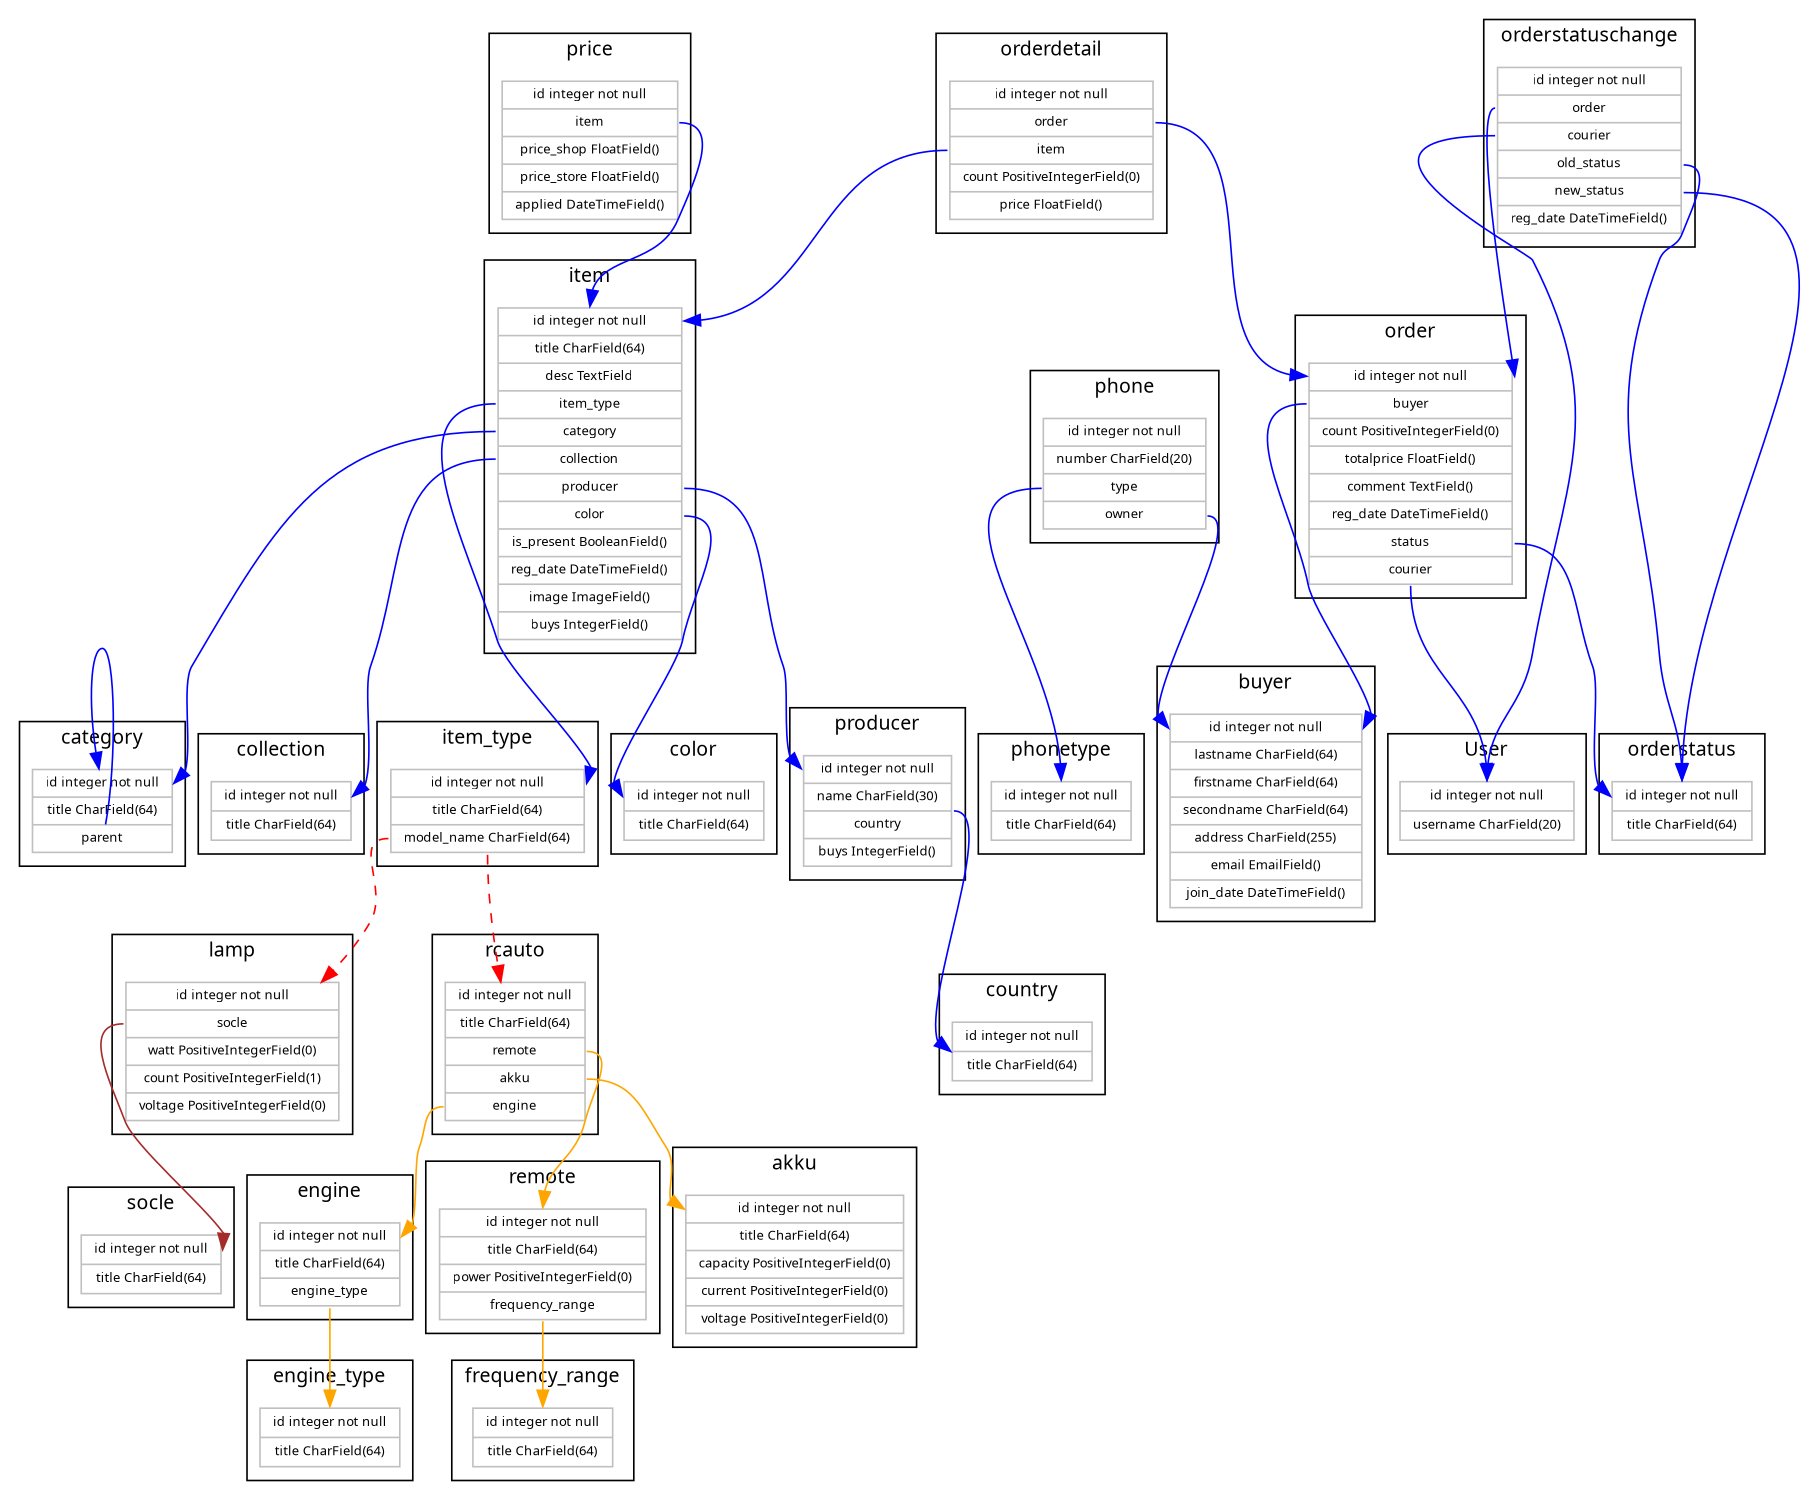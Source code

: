 digraph G {
	graph [rankdir = "TB", compound=true, ratio=compress, size="16,10", 
		remincross=true, center=true];
	node [shape=plaintext, fontname="Verdana", fontsize=8];
	edge [arrowsize=1, color=blue, fontname="Verdana", fontsize=8];
	
subgraph cluster_color {label="color"; labelloc="t"; fontname="Verdana"; fontsize=12; color};
color [shape=record, color=gray, label="{<id> id integer not null|title CharField(64)}"]

subgraph cluster_country {label="country"; labelloc="t"; fontname="Verdana"; fontsize=12; country};
country [shape=record, color=gray, label="{<id>id integer not null|title CharField(64)}"]

subgraph cluster_producer {label="producer"; labelloc="t"; fontname="Verdana"; fontsize=12; producer};
producer [shape=record, color=gray, label="{<id> id integer not null|name CharField(30)|<country> country|buys IntegerField()}"]

subgraph cluster_category {label="category"; labelloc="t"; fontname="Verdana"; fontsize=12; category};
category [shape=record, color=gray, label="{<id> id integer not null|title CharField(64)|<parent> parent}"]

subgraph cluster_collection {label="collection"; labelloc="t"; fontname="Verdana"; fontsize=12; collection};
collection [shape=record, color=gray, label="{<id> id integer not null|title CharField(64)}"]

subgraph cluster_item_type {label="item_type"; labelloc="t"; fontname="Verdana"; fontsize=12; item_type};
item_type [shape=record, color=gray, label="{<id> id integer not null|title CharField(64)|<model_name> model_name CharField(64)}"]

subgraph cluster_item {label="item"; labelloc="t"; fontname="Verdana"; fontsize=12; item};
item [shape=record, color=gray, label="{<id> id integer not null|title CharField(64)|desc TextField|<item_type> item_type|<category> category|<collection> collection|<producer> producer|<color> color|is_present BooleanField()|reg_date DateTimeField()|image ImageField()|buys IntegerField()}"]

subgraph cluster_price {label="price"; labelloc="t"; fontname="Verdana"; fontsize=12; price};
price [shape=record, color=gray, label="{<id> id integer not null|<item> item|price_shop FloatField()|price_store FloatField()|applied DateTimeField()}"]

subgraph cluster_buyer {label="buyer"; labelloc="t"; fontname="Verdana"; fontsize=12; buyer};
buyer [shape=record, color=gray, label="{<id>id integer not null|lastname CharField(64)|firstname CharField(64)|secondname CharField(64)|address CharField(255)|email EmailField()|join_date DateTimeField()}"]

subgraph cluster_orderstatus {label="orderstatus"; labelloc="t"; fontname="Verdana"; fontsize=12; orderstatus};
orderstatus [shape=record, color=gray, label="{<id>id integer not null|title CharField(64)}"]

subgraph cluster_order {label="order"; labelloc="t"; fontname="Verdana"; fontsize=12; order};
order [shape=record, color=gray, label="{<id>id integer not null|<buyer> buyer|count PositiveIntegerField(0)|totalprice FloatField()|comment TextField()|reg_date DateTimeField()|<status> status|<courier> courier}"]

subgraph cluster_orderdetail {label="orderdetail"; labelloc="t"; fontname="Verdana"; fontsize=12; orderdetail};
orderdetail [shape=record, color=gray, label="{<id>id integer not null|<order> order|<item> item|count PositiveIntegerField(0)|price FloatField()}"]

subgraph cluster_orderstatuschange {label="orderstatuschange"; labelloc="t"; fontname="Verdana"; fontsize=12; orderstatuschange};
orderstatuschange [shape=record, color=gray, label="{<id>id integer not null|<order> order|<courier> courier|<old_status> old_status|<new_status> new_status|reg_date DateTimeField()}"]

subgraph cluster_phonetype {label="phonetype"; labelloc="t"; fontname="Verdana"; fontsize=12; phonetype};
phonetype [shape=record, color=gray, label="{<id>id integer not null|title CharField(64)}"]

subgraph cluster_phone {label="phone"; labelloc="t"; fontname="Verdana"; fontsize=12; phone};
phone [shape=record, color=gray, label="{<id>id integer not null|number CharField(20)|<type> type|<owner> owner}"]

subgraph cluster_User {label="User"; labelloc="t"; fontname="Verdana"; fontsize=12; User};
User [shape=record, color=gray, label="{<id>id integer not null|username CharField(20)}"]

##
## Освещение
##
subgraph cluster_lamp {label="lamp"; labelloc="t"; fontname="Verdana"; fontsize=12; lamp};
lamp [shape=record, color=gray, label="{<id> id integer not null|<socle> socle|watt PositiveIntegerField(0)|count PositiveIntegerField(1)|voltage PositiveIntegerField(0)}"]

subgraph cluster_socle {label="socle"; labelloc="t"; fontname="Verdana"; fontsize=12; socle};
socle [shape=record, color=gray, label="{<id> id integer not null|title CharField(64)}"]

##
## Автомодели
##
subgraph cluster_rcauto {label="rcauto"; labelloc="t"; fontname="Verdana"; fontsize=12; rcauto};
rcauto [shape=record, color=gray, label="{<id> id integer not null|title CharField(64)|<remote> remote|<akku> akku|<engine> engine}"]

subgraph cluster_remote {label="remote"; labelloc="t"; fontname="Verdana"; fontsize=12; remote};
remote [shape=record, color=gray, label="{<id> id integer not null|title CharField(64)|power PositiveIntegerField(0)|<frequency_range> frequency_range}"]

subgraph cluster_frequency_range {label="frequency_range"; labelloc="t"; fontname="Verdana"; fontsize=12; frequency_range};
frequency_range [shape=record, color=gray, label="{<id> id integer not null|title CharField(64)}"]

subgraph cluster_akku {label="akku"; labelloc="t"; fontname="Verdana"; fontsize=12; akku};
akku [shape=record, color=gray, label="{<id> id integer not null|title CharField(64)|capacity PositiveIntegerField(0)|current PositiveIntegerField(0)|voltage PositiveIntegerField(0)}"]

subgraph cluster_engine {label="engine"; labelloc="t"; fontname="Verdana"; fontsize=12; engine};
engine [shape=record, color=gray, label="{<id> id integer not null|title CharField(64)| <engine_type> engine_type}"]

subgraph cluster_engine_type {label="engine_type"; labelloc="t"; fontname="Verdana"; fontsize=12; engine_type};
engine_type [shape=record, color=gray, label="{<id> id integer not null|title CharField(64)}"]

##
## Связи
##
producer:country -> country:id [tailport=e, headport=w];
category:parent -> category:id;
item:item_type -> item_type:id;
item:category -> category:id;
item:collection -> collection:id;
item:producer -> producer:id;
item:color -> color:id;
price:item -> item:id;
order:buyer -> buyer:id;
order:status -> orderstatus:id;
order:courier -> User:id;
orderdetail:order -> order:id;
orderdetail:item -> item:id;
orderstatuschange:order -> order:id;
orderstatuschange:courier -> User:id;
orderstatuschange:old_status -> orderstatus:id;
orderstatuschange:new_status -> orderstatus:id;
phone:type -> phonetype:id;
phone:owner -> buyer:id;

item_type:model_name -> lamp [color=red, style=dashed];
lamp:socle -> socle:id [color=brown];

item_type:model_name -> rcauto [color=red, style=dashed];
rcauto:remote -> remote:id [color=orange];
remote:frequency_range -> frequency_range:id [color=orange];
rcauto:akku -> akku:id [color=orange];
rcauto:engine -> engine:id [color=orange];
engine:engine_type -> engine_type:id [color=orange];
}
